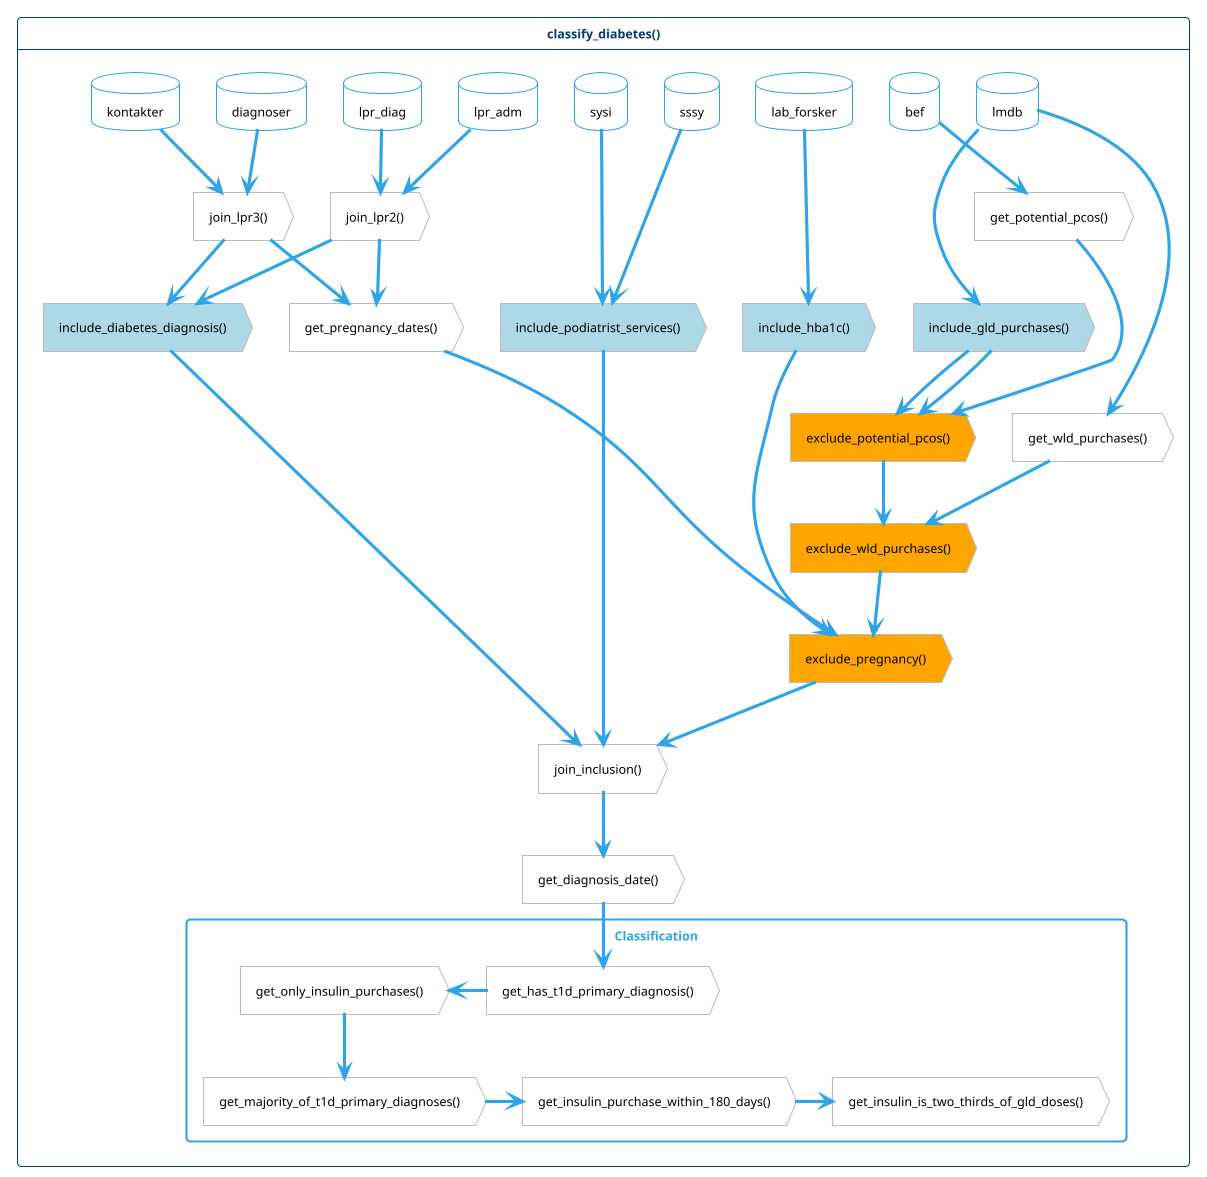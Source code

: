 @startuml function-flow
!theme cerulean-outline
<style>
action {
    FontColor black
}
database {
    FontColor black
}
.inclusion {
    BackgroundColor lightblue
}
.exclusion {
    BackgroundColor orange
}
</style>

hide <<inclusion>> stereotype
hide <<exclusion>> stereotype

card classify_diabetes() as cd {
'Diabetes population extraction
    together {
        database sssy
        database sysi
        database lpr_diag
        database lpr_adm
        database lmdb
        database lab_forsker
        database kontakter
        database diagnoser
        database bef
    }
    together {
            action "join_lpr2()" as lpr2
            action "join_lpr3()" as lpr3
    }

    action "get_potential_pcos()" as pcos
    action "get_wld_purchases()" as wld

    together {
        action "exclude_pregnancy()" as ex_pregnancy <<exclusion>>
        action "exclude_wld_purchases()" as ex_wld <<exclusion>>
        action "exclude_potential_pcos()" as ex_pcos <<exclusion>>
    }
    together {
        action "include_diabetes_diagnosis()" as in_diagnosis <<inclusion>>
        action "include_hba1c()" as in_hba1c <<inclusion>>
        action "include_podiatrist_services()" as in_podiatrist <<inclusion>>
        action "include_gld_purchases()" as in_gld <<inclusion>>
        action "get_pregnancy_dates()" as pregnancy
    }

    action "join_inclusion()" as join_inclusion
    action "get_diagnosis_date()" as diagnosis_date

'join lpr
    lpr_diag --> lpr2
    lpr_adm --> lpr2
    kontakter --> lpr3
    diagnoser --> lpr3

'inclusion: podiatrist services
    sssy --> in_podiatrist
    sysi --> in_podiatrist
    in_podiatrist --> join_inclusion

'inclusion: hba1c
    lab_forsker --> in_hba1c
    in_hba1c --> ex_pregnancy
    ex_pregnancy --> join_inclusion

'inclusion: gld purchases
    lmdb --> in_gld
    in_gld --> ex_pcos
    ex_pcos --> ex_wld
    ex_wld --> ex_pregnancy

'inclusion: diabetes diagnosis
    lpr2 --> in_diagnosis
    lpr3 --> in_diagnosis
    in_diagnosis --> join_inclusion

'helper functions
    lpr2 --> pregnancy
    lpr3 --> pregnancy
    pregnancy --> ex_pregnancy
    lmdb --> wld
    wld --> ex_wld
    bef --> pcos
    in_gld --> ex_pcos
    pcos --> ex_pcos
    join_inclusion --> diagnosis_date

'Diabetes type classification

    rectangle Classification {
        action "get_has_t1d_primary_diagnosis()" as t1d_diagnosis
        action "get_only_insulin_purchases()" as only_insulins
        action "get_majority_of_t1d_primary_diagnoses()" as t1d_diagnosis_majority
        action "get_insulin_purchase_within_180_days()" as insulin_within_180_days
        action "get_insulin_is_two_thirds_of_gld_doses()" as insulin_is_two_thirds
    }

    diagnosis_date --> t1d_diagnosis
    t1d_diagnosis -l-> only_insulins
    only_insulins -d-> t1d_diagnosis_majority
    t1d_diagnosis_majority -r-> insulin_within_180_days
    insulin_within_180_days -r-> insulin_is_two_thirds
    

}
@enduml
